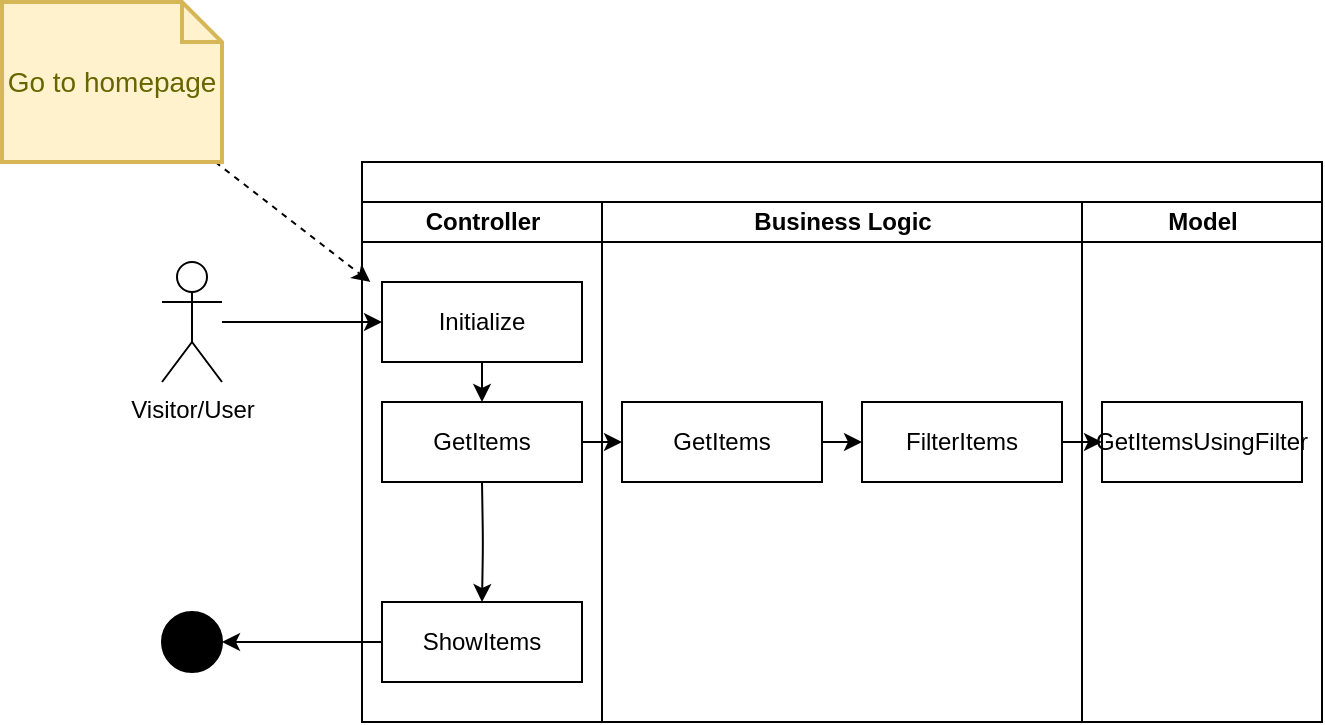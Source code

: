 <mxfile>
    <diagram id="d7rtc8RCk8frshT6iD-F" name="Page-1">
        <mxGraphModel dx="744" dy="471" grid="1" gridSize="10" guides="1" tooltips="1" connect="1" arrows="1" fold="1" page="1" pageScale="1" pageWidth="850" pageHeight="1100" math="0" shadow="0">
            <root>
                <mxCell id="0"/>
                <mxCell id="1" parent="0"/>
                <mxCell id="19" value="" style="swimlane;childLayout=stackLayout;resizeParent=1;resizeParentMax=0;startSize=20;html=1;" parent="1" vertex="1">
                    <mxGeometry x="220.0" y="100" width="480" height="280" as="geometry"/>
                </mxCell>
                <mxCell id="20" value="Controller" style="swimlane;startSize=20;html=1;" parent="19" vertex="1">
                    <mxGeometry y="20" width="120" height="260" as="geometry"/>
                </mxCell>
                <mxCell id="21" value="" style="edgeStyle=none;html=1;" parent="20" source="22" edge="1">
                    <mxGeometry relative="1" as="geometry">
                        <mxPoint x="60.0" y="100" as="targetPoint"/>
                    </mxGeometry>
                </mxCell>
                <mxCell id="22" value="Initialize" style="rounded=0;whiteSpace=wrap;html=1;" parent="20" vertex="1">
                    <mxGeometry x="10" y="40" width="100" height="40" as="geometry"/>
                </mxCell>
                <mxCell id="23" value="" style="edgeStyle=orthogonalEdgeStyle;html=1;fontSize=15;" parent="20" target="25" edge="1">
                    <mxGeometry relative="1" as="geometry">
                        <mxPoint x="60.0" y="140" as="sourcePoint"/>
                    </mxGeometry>
                </mxCell>
                <mxCell id="25" value="ShowItems" style="rounded=0;whiteSpace=wrap;html=1;" parent="20" vertex="1">
                    <mxGeometry x="10.0" y="200" width="100" height="40" as="geometry"/>
                </mxCell>
                <mxCell id="27" value="GetItems" style="rounded=0;whiteSpace=wrap;html=1;" parent="20" vertex="1">
                    <mxGeometry x="10.0" y="100" width="100" height="40" as="geometry"/>
                </mxCell>
                <mxCell id="26" value="Business Logic" style="swimlane;startSize=20;html=1;" parent="19" vertex="1">
                    <mxGeometry x="120" y="20" width="240" height="260" as="geometry"/>
                </mxCell>
                <mxCell id="36" value="FilterItems" style="rounded=0;whiteSpace=wrap;html=1;" parent="26" vertex="1">
                    <mxGeometry x="130.0" y="100" width="100" height="40" as="geometry"/>
                </mxCell>
                <mxCell id="42" style="edgeStyle=none;html=1;" edge="1" parent="26" source="29" target="36">
                    <mxGeometry relative="1" as="geometry"/>
                </mxCell>
                <mxCell id="29" value="GetItems" style="rounded=0;whiteSpace=wrap;html=1;" parent="26" vertex="1">
                    <mxGeometry x="10.0" y="100" width="100" height="40" as="geometry"/>
                </mxCell>
                <mxCell id="28" value="Model" style="swimlane;startSize=20;html=1;" parent="19" vertex="1">
                    <mxGeometry x="360" y="20" width="120" height="260" as="geometry"/>
                </mxCell>
                <mxCell id="40" value="GetItemsUsingFilter" style="rounded=0;whiteSpace=wrap;html=1;" vertex="1" parent="28">
                    <mxGeometry x="10.0" y="100" width="100" height="40" as="geometry"/>
                </mxCell>
                <mxCell id="31" style="edgeStyle=none;html=1;" parent="19" source="27" target="29" edge="1">
                    <mxGeometry relative="1" as="geometry"/>
                </mxCell>
                <mxCell id="41" style="edgeStyle=none;html=1;" edge="1" parent="19" source="36" target="40">
                    <mxGeometry relative="1" as="geometry"/>
                </mxCell>
                <mxCell id="32" style="edgeStyle=none;html=1;" parent="1" source="33" target="22" edge="1">
                    <mxGeometry relative="1" as="geometry"/>
                </mxCell>
                <mxCell id="33" value="Visitor/User" style="shape=umlActor;verticalLabelPosition=bottom;verticalAlign=top;html=1;outlineConnect=0;" parent="1" vertex="1">
                    <mxGeometry x="120" y="150" width="30" height="60" as="geometry"/>
                </mxCell>
                <mxCell id="34" value="" style="ellipse;fillColor=strokeColor;fontSize=15;" parent="1" vertex="1">
                    <mxGeometry x="120" y="325" width="30" height="30" as="geometry"/>
                </mxCell>
                <mxCell id="35" style="edgeStyle=orthogonalEdgeStyle;html=1;fontSize=15;" parent="1" source="25" target="34" edge="1">
                    <mxGeometry relative="1" as="geometry"/>
                </mxCell>
                <mxCell id="38" style="edgeStyle=none;html=1;dashed=1;" parent="1" source="39" edge="1">
                    <mxGeometry relative="1" as="geometry">
                        <mxPoint x="224.167" y="160" as="targetPoint"/>
                    </mxGeometry>
                </mxCell>
                <mxCell id="39" value="Go to homepage" style="shape=note;strokeWidth=2;fontSize=14;size=20;whiteSpace=wrap;html=1;fillColor=#fff2cc;strokeColor=#d6b656;fontColor=#666600;" parent="1" vertex="1">
                    <mxGeometry x="40" y="20" width="110.0" height="80" as="geometry"/>
                </mxCell>
            </root>
        </mxGraphModel>
    </diagram>
</mxfile>